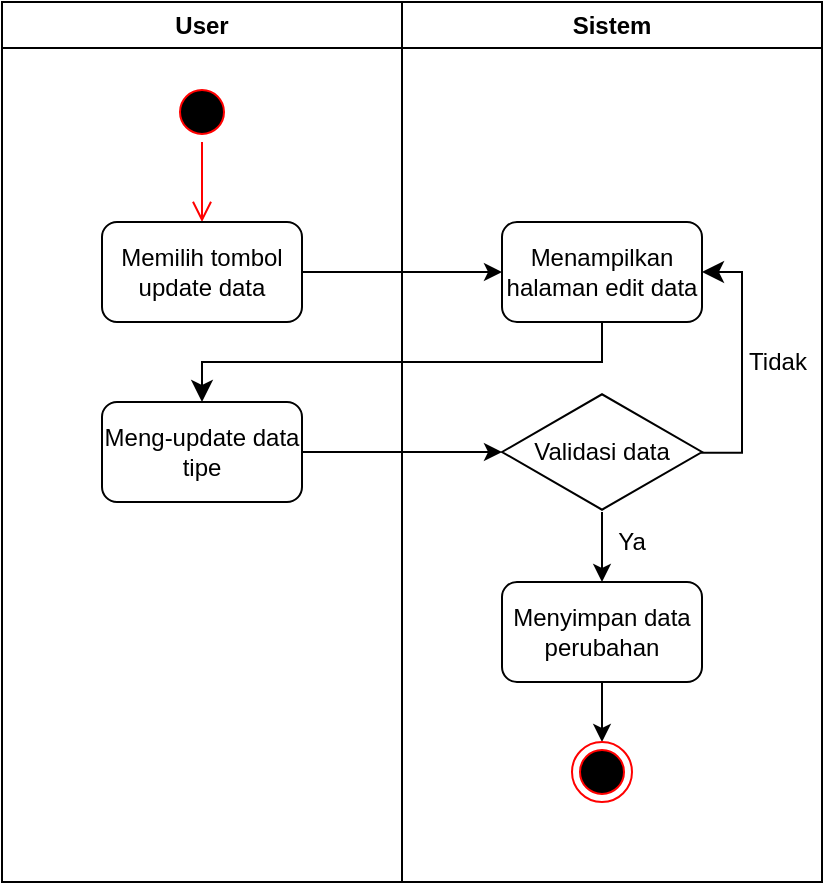 <mxfile>
    <diagram id="mC2-HLrEe3zRRycdetk5" name="Page-1">
        <mxGraphModel dx="768" dy="419" grid="1" gridSize="10" guides="1" tooltips="1" connect="1" arrows="1" fold="1" page="1" pageScale="1" pageWidth="850" pageHeight="1100" math="0" shadow="0">
            <root>
                <mxCell id="0"/>
                <mxCell id="1" parent="0"/>
                <mxCell id="2" value="User" style="swimlane;whiteSpace=wrap;html=1;" vertex="1" parent="1">
                    <mxGeometry x="120" y="40" width="200" height="440" as="geometry"/>
                </mxCell>
                <mxCell id="3" value="" style="ellipse;html=1;shape=startState;fillColor=#000000;strokeColor=#ff0000;" vertex="1" parent="2">
                    <mxGeometry x="85" y="40" width="30" height="30" as="geometry"/>
                </mxCell>
                <mxCell id="4" value="" style="edgeStyle=orthogonalEdgeStyle;html=1;verticalAlign=bottom;endArrow=open;endSize=8;strokeColor=#ff0000;" edge="1" parent="2" source="3">
                    <mxGeometry relative="1" as="geometry">
                        <mxPoint x="100" y="110" as="targetPoint"/>
                    </mxGeometry>
                </mxCell>
                <mxCell id="5" value="&lt;span style=&quot;color: rgb(0, 0, 0);&quot;&gt;Memilih tombol update data&lt;/span&gt;" style="rounded=1;whiteSpace=wrap;html=1;" vertex="1" parent="2">
                    <mxGeometry x="50" y="110" width="100" height="50" as="geometry"/>
                </mxCell>
                <mxCell id="6" value="Meng-update data tipe" style="rounded=1;whiteSpace=wrap;html=1;" vertex="1" parent="2">
                    <mxGeometry x="50" y="200" width="100" height="50" as="geometry"/>
                </mxCell>
                <mxCell id="7" value="Sistem" style="swimlane;whiteSpace=wrap;html=1;" vertex="1" parent="1">
                    <mxGeometry x="320" y="40" width="210" height="440" as="geometry"/>
                </mxCell>
                <mxCell id="8" value="Menampilkan halaman edit data" style="rounded=1;whiteSpace=wrap;html=1;" vertex="1" parent="7">
                    <mxGeometry x="50" y="110" width="100" height="50" as="geometry"/>
                </mxCell>
                <mxCell id="9" value="" style="edgeStyle=none;html=1;" edge="1" parent="7" source="10" target="14">
                    <mxGeometry relative="1" as="geometry"/>
                </mxCell>
                <mxCell id="10" value="Validasi data" style="html=1;whiteSpace=wrap;aspect=fixed;shape=isoRectangle;" vertex="1" parent="7">
                    <mxGeometry x="50" y="195" width="100" height="60" as="geometry"/>
                </mxCell>
                <mxCell id="11" value="" style="edgeStyle=elbowEdgeStyle;elbow=horizontal;endArrow=classic;html=1;curved=0;rounded=0;endSize=8;startSize=8;entryX=1;entryY=0.5;entryDx=0;entryDy=0;exitX=0.996;exitY=0.507;exitDx=0;exitDy=0;exitPerimeter=0;" edge="1" parent="7" source="10" target="8">
                    <mxGeometry width="50" height="50" relative="1" as="geometry">
                        <mxPoint x="150" y="220" as="sourcePoint"/>
                        <mxPoint x="200" y="170" as="targetPoint"/>
                        <Array as="points">
                            <mxPoint x="170" y="190"/>
                        </Array>
                    </mxGeometry>
                </mxCell>
                <mxCell id="12" value="Tidak" style="text;html=1;align=center;verticalAlign=middle;whiteSpace=wrap;rounded=0;" vertex="1" parent="7">
                    <mxGeometry x="158" y="165" width="60" height="30" as="geometry"/>
                </mxCell>
                <mxCell id="13" value="" style="edgeStyle=none;html=1;" edge="1" parent="7" source="14" target="16">
                    <mxGeometry relative="1" as="geometry"/>
                </mxCell>
                <mxCell id="14" value="Menyimpan data perubahan" style="rounded=1;whiteSpace=wrap;html=1;" vertex="1" parent="7">
                    <mxGeometry x="50" y="290" width="100" height="50" as="geometry"/>
                </mxCell>
                <mxCell id="15" value="Ya" style="text;html=1;align=center;verticalAlign=middle;whiteSpace=wrap;rounded=0;" vertex="1" parent="7">
                    <mxGeometry x="85" y="255" width="60" height="30" as="geometry"/>
                </mxCell>
                <mxCell id="16" value="" style="ellipse;html=1;shape=endState;fillColor=#000000;strokeColor=#ff0000;" vertex="1" parent="7">
                    <mxGeometry x="85" y="370" width="30" height="30" as="geometry"/>
                </mxCell>
                <mxCell id="17" value="" style="endArrow=classic;html=1;exitX=1;exitY=0.5;exitDx=0;exitDy=0;entryX=0;entryY=0.5;entryDx=0;entryDy=0;" edge="1" parent="1" source="5" target="8">
                    <mxGeometry width="50" height="50" relative="1" as="geometry">
                        <mxPoint x="450" y="200" as="sourcePoint"/>
                        <mxPoint x="350" y="175" as="targetPoint"/>
                    </mxGeometry>
                </mxCell>
                <mxCell id="18" value="" style="edgeStyle=elbowEdgeStyle;elbow=vertical;endArrow=classic;html=1;curved=0;rounded=0;endSize=8;startSize=8;entryX=0.5;entryY=0;entryDx=0;entryDy=0;exitX=0.5;exitY=1;exitDx=0;exitDy=0;" edge="1" parent="1" source="8" target="6">
                    <mxGeometry width="50" height="50" relative="1" as="geometry">
                        <mxPoint x="300" y="240" as="sourcePoint"/>
                        <mxPoint x="350" y="190" as="targetPoint"/>
                    </mxGeometry>
                </mxCell>
                <mxCell id="19" value="" style="edgeStyle=none;html=1;" edge="1" parent="1" source="6" target="10">
                    <mxGeometry relative="1" as="geometry"/>
                </mxCell>
            </root>
        </mxGraphModel>
    </diagram>
</mxfile>